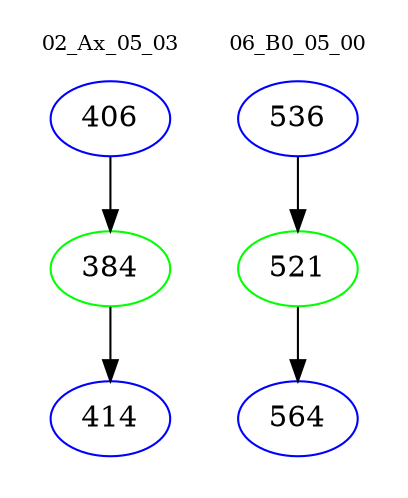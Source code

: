 digraph{
subgraph cluster_0 {
color = white
label = "02_Ax_05_03";
fontsize=10;
T0_406 [label="406", color="blue"]
T0_406 -> T0_384 [color="black"]
T0_384 [label="384", color="green"]
T0_384 -> T0_414 [color="black"]
T0_414 [label="414", color="blue"]
}
subgraph cluster_1 {
color = white
label = "06_B0_05_00";
fontsize=10;
T1_536 [label="536", color="blue"]
T1_536 -> T1_521 [color="black"]
T1_521 [label="521", color="green"]
T1_521 -> T1_564 [color="black"]
T1_564 [label="564", color="blue"]
}
}
